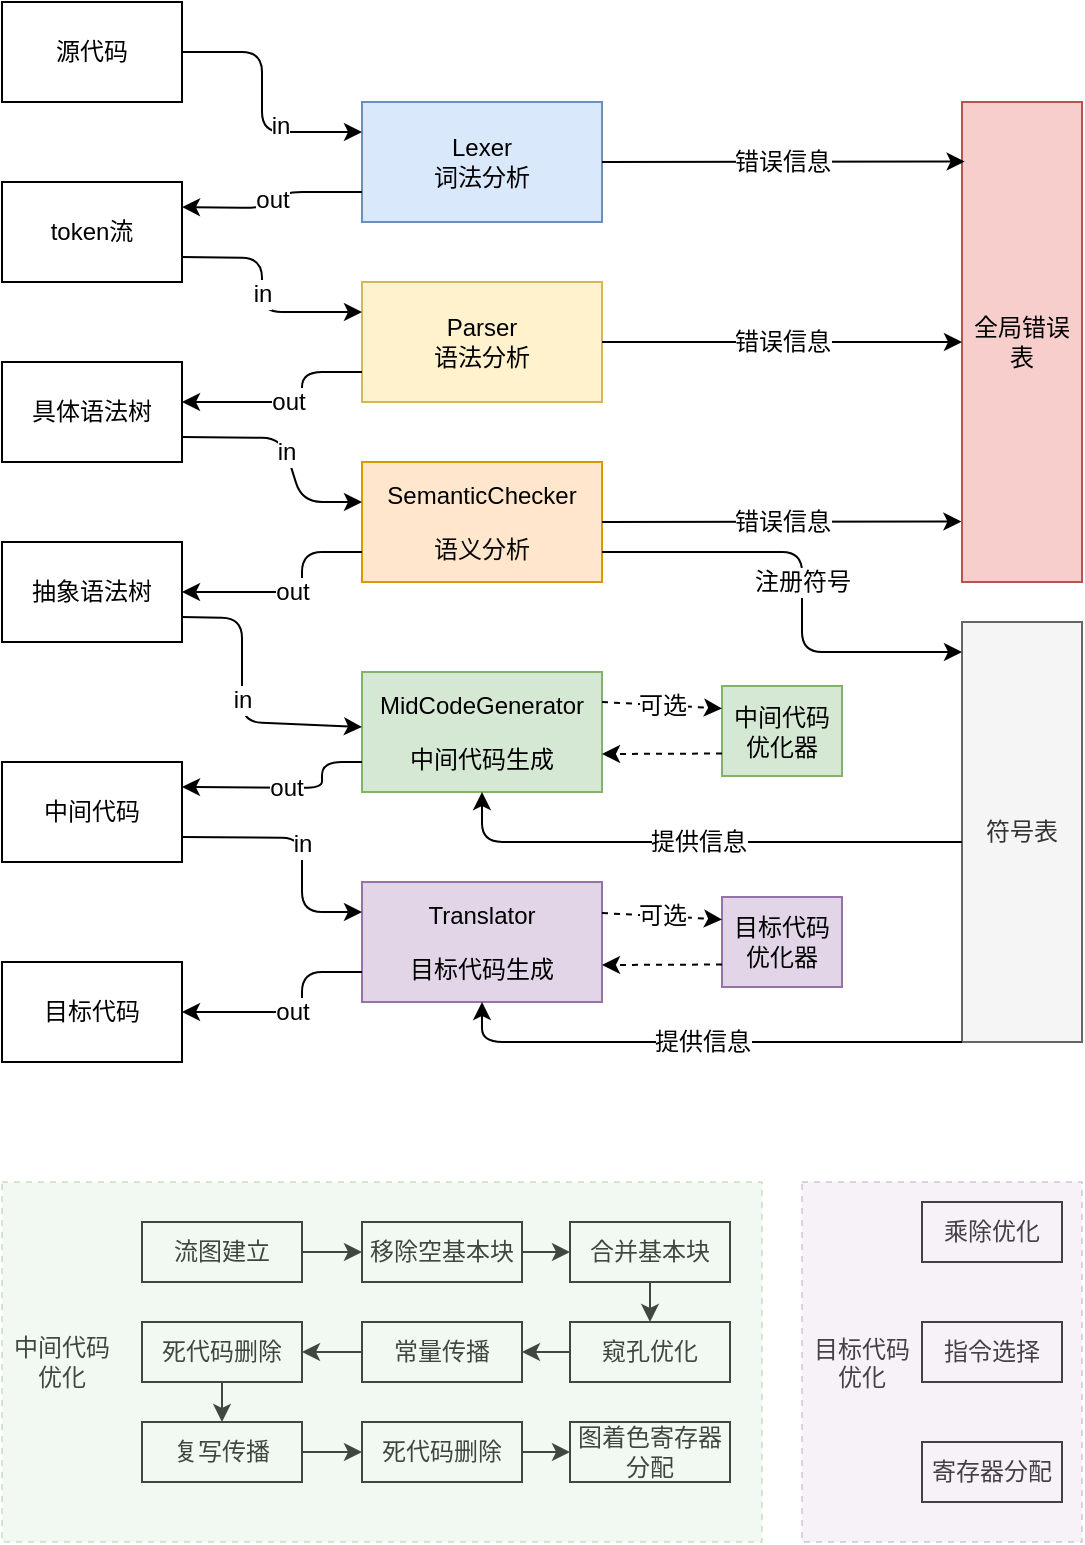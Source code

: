 <mxfile>
    <diagram id="nn-YYDReAScUIo4XO1Hx" name="第 1 页">
        <mxGraphModel dx="750" dy="890" grid="1" gridSize="10" guides="1" tooltips="1" connect="1" arrows="1" fold="1" page="1" pageScale="1" pageWidth="827" pageHeight="1169" math="0" shadow="0">
            <root>
                <mxCell id="0"/>
                <mxCell id="1" parent="0"/>
                <mxCell id="2" value="源代码" style="rounded=0;whiteSpace=wrap;html=1;" vertex="1" parent="1">
                    <mxGeometry x="130" y="220" width="90" height="50" as="geometry"/>
                </mxCell>
                <mxCell id="3" value="token流" style="rounded=0;whiteSpace=wrap;html=1;" vertex="1" parent="1">
                    <mxGeometry x="130" y="310" width="90" height="50" as="geometry"/>
                </mxCell>
                <mxCell id="4" value="具体语法树" style="rounded=0;whiteSpace=wrap;html=1;" vertex="1" parent="1">
                    <mxGeometry x="130" y="400" width="90" height="50" as="geometry"/>
                </mxCell>
                <mxCell id="5" value="抽象语法树" style="rounded=0;whiteSpace=wrap;html=1;" vertex="1" parent="1">
                    <mxGeometry x="130" y="490" width="90" height="50" as="geometry"/>
                </mxCell>
                <mxCell id="6" value="中间代码" style="rounded=0;whiteSpace=wrap;html=1;" vertex="1" parent="1">
                    <mxGeometry x="130" y="600" width="90" height="50" as="geometry"/>
                </mxCell>
                <mxCell id="7" value="目标代码" style="rounded=0;whiteSpace=wrap;html=1;" vertex="1" parent="1">
                    <mxGeometry x="130" y="700" width="90" height="50" as="geometry"/>
                </mxCell>
                <mxCell id="8" value="Lexer&lt;br&gt;词法分析" style="rounded=0;whiteSpace=wrap;html=1;fillColor=#dae8fc;strokeColor=#6c8ebf;" vertex="1" parent="1">
                    <mxGeometry x="310" y="270" width="120" height="60" as="geometry"/>
                </mxCell>
                <mxCell id="9" value="Parser&lt;br&gt;语法分析" style="rounded=0;whiteSpace=wrap;html=1;fillColor=#fff2cc;strokeColor=#d6b656;" vertex="1" parent="1">
                    <mxGeometry x="310" y="360" width="120" height="60" as="geometry"/>
                </mxCell>
                <mxCell id="10" value="&lt;pre style=&quot;color: rgb(8 , 8 , 8)&quot;&gt;&lt;span style=&quot;color: rgb(0 , 0 , 0)&quot;&gt;&lt;font style=&quot;font-size: 12px&quot; face=&quot;Helvetica&quot;&gt;SemanticChecker&lt;/font&gt;&lt;/span&gt;&lt;/pre&gt;&lt;pre style=&quot;color: rgb(8 , 8 , 8)&quot;&gt;语义分析&lt;/pre&gt;" style="rounded=0;whiteSpace=wrap;html=1;fillColor=#ffe6cc;strokeColor=#d79b00;" vertex="1" parent="1">
                    <mxGeometry x="310" y="450" width="120" height="60" as="geometry"/>
                </mxCell>
                <mxCell id="11" value="&lt;pre&gt;&lt;font face=&quot;Helvetica&quot;&gt;MidCodeGenerator&lt;/font&gt;&lt;/pre&gt;&lt;pre&gt;&lt;font face=&quot;Helvetica&quot;&gt;中间代码生成&lt;/font&gt;&lt;/pre&gt;" style="rounded=0;whiteSpace=wrap;html=1;fillColor=#d5e8d4;strokeColor=#82b366;" vertex="1" parent="1">
                    <mxGeometry x="310" y="555" width="120" height="60" as="geometry"/>
                </mxCell>
                <mxCell id="12" value="&lt;pre&gt;&lt;font face=&quot;Helvetica&quot;&gt;Translator&lt;/font&gt;&lt;/pre&gt;&lt;pre&gt;&lt;font face=&quot;Helvetica&quot;&gt;目标代码生成&lt;/font&gt;&lt;/pre&gt;" style="rounded=0;whiteSpace=wrap;html=1;fillColor=#e1d5e7;strokeColor=#9673a6;" vertex="1" parent="1">
                    <mxGeometry x="310" y="660" width="120" height="60" as="geometry"/>
                </mxCell>
                <mxCell id="13" value="" style="endArrow=classic;html=1;fontFamily=Helvetica;fontSize=12;exitX=1;exitY=0.5;exitDx=0;exitDy=0;entryX=0;entryY=0.25;entryDx=0;entryDy=0;" edge="1" parent="1" source="2" target="8">
                    <mxGeometry width="50" height="50" relative="1" as="geometry">
                        <mxPoint x="380" y="570" as="sourcePoint"/>
                        <mxPoint x="430" y="520" as="targetPoint"/>
                        <Array as="points">
                            <mxPoint x="260" y="245"/>
                            <mxPoint x="260" y="285"/>
                        </Array>
                    </mxGeometry>
                </mxCell>
                <mxCell id="40" value="in" style="edgeLabel;html=1;align=center;verticalAlign=middle;resizable=0;points=[];fontSize=12;fontFamily=Helvetica;" vertex="1" connectable="0" parent="13">
                    <mxGeometry x="0.372" y="3" relative="1" as="geometry">
                        <mxPoint as="offset"/>
                    </mxGeometry>
                </mxCell>
                <mxCell id="15" value="out" style="endArrow=classic;html=1;fontFamily=Helvetica;fontSize=12;exitX=0;exitY=0.75;exitDx=0;exitDy=0;entryX=1;entryY=0.25;entryDx=0;entryDy=0;" edge="1" parent="1" source="8" target="3">
                    <mxGeometry width="50" height="50" relative="1" as="geometry">
                        <mxPoint x="380" y="570" as="sourcePoint"/>
                        <mxPoint x="430" y="520" as="targetPoint"/>
                        <Array as="points">
                            <mxPoint x="270" y="315"/>
                            <mxPoint x="260" y="323"/>
                        </Array>
                    </mxGeometry>
                </mxCell>
                <mxCell id="16" value="in" style="endArrow=classic;html=1;fontFamily=Helvetica;fontSize=12;exitX=1;exitY=0.75;exitDx=0;exitDy=0;entryX=0;entryY=0.25;entryDx=0;entryDy=0;" edge="1" parent="1" source="3" target="9">
                    <mxGeometry width="50" height="50" relative="1" as="geometry">
                        <mxPoint x="380" y="570" as="sourcePoint"/>
                        <mxPoint x="430" y="520" as="targetPoint"/>
                        <Array as="points">
                            <mxPoint x="260" y="348"/>
                            <mxPoint x="260" y="375"/>
                        </Array>
                    </mxGeometry>
                </mxCell>
                <mxCell id="17" value="out" style="endArrow=classic;html=1;fontFamily=Helvetica;fontSize=12;exitX=0;exitY=0.75;exitDx=0;exitDy=0;entryX=1;entryY=0.4;entryDx=0;entryDy=0;entryPerimeter=0;" edge="1" parent="1" source="9" target="4">
                    <mxGeometry width="50" height="50" relative="1" as="geometry">
                        <mxPoint x="380" y="570" as="sourcePoint"/>
                        <mxPoint x="430" y="520" as="targetPoint"/>
                        <Array as="points">
                            <mxPoint x="280" y="405"/>
                            <mxPoint x="280" y="420"/>
                        </Array>
                    </mxGeometry>
                </mxCell>
                <mxCell id="18" value="in" style="endArrow=classic;html=1;fontFamily=Helvetica;fontSize=12;exitX=1;exitY=0.75;exitDx=0;exitDy=0;" edge="1" parent="1" source="4">
                    <mxGeometry width="50" height="50" relative="1" as="geometry">
                        <mxPoint x="380" y="570" as="sourcePoint"/>
                        <mxPoint x="310" y="470" as="targetPoint"/>
                        <Array as="points">
                            <mxPoint x="270" y="438"/>
                            <mxPoint x="280" y="470"/>
                        </Array>
                    </mxGeometry>
                </mxCell>
                <mxCell id="19" value="out" style="endArrow=classic;html=1;fontFamily=Helvetica;fontSize=12;exitX=0;exitY=0.75;exitDx=0;exitDy=0;entryX=1;entryY=0.5;entryDx=0;entryDy=0;" edge="1" parent="1" source="10" target="5">
                    <mxGeometry width="50" height="50" relative="1" as="geometry">
                        <mxPoint x="380" y="570" as="sourcePoint"/>
                        <mxPoint x="430" y="520" as="targetPoint"/>
                        <Array as="points">
                            <mxPoint x="280" y="495"/>
                            <mxPoint x="280" y="515"/>
                        </Array>
                    </mxGeometry>
                </mxCell>
                <mxCell id="20" value="in" style="endArrow=classic;html=1;fontFamily=Helvetica;fontSize=12;exitX=1;exitY=0.75;exitDx=0;exitDy=0;" edge="1" parent="1" source="5" target="11">
                    <mxGeometry width="50" height="50" relative="1" as="geometry">
                        <mxPoint x="380" y="570" as="sourcePoint"/>
                        <mxPoint x="430" y="520" as="targetPoint"/>
                        <Array as="points">
                            <mxPoint x="250" y="528"/>
                            <mxPoint x="250" y="580"/>
                        </Array>
                    </mxGeometry>
                </mxCell>
                <mxCell id="21" value="out" style="endArrow=classic;html=1;fontFamily=Helvetica;fontSize=12;exitX=0;exitY=0.75;exitDx=0;exitDy=0;entryX=1;entryY=0.25;entryDx=0;entryDy=0;" edge="1" parent="1" source="11" target="6">
                    <mxGeometry width="50" height="50" relative="1" as="geometry">
                        <mxPoint x="380" y="570" as="sourcePoint"/>
                        <mxPoint x="430" y="520" as="targetPoint"/>
                        <Array as="points">
                            <mxPoint x="290" y="600"/>
                            <mxPoint x="290" y="613"/>
                        </Array>
                    </mxGeometry>
                </mxCell>
                <mxCell id="22" value="in" style="endArrow=classic;html=1;fontFamily=Helvetica;fontSize=12;exitX=1;exitY=0.75;exitDx=0;exitDy=0;entryX=0;entryY=0.25;entryDx=0;entryDy=0;" edge="1" parent="1" source="6" target="12">
                    <mxGeometry width="50" height="50" relative="1" as="geometry">
                        <mxPoint x="380" y="570" as="sourcePoint"/>
                        <mxPoint x="430" y="520" as="targetPoint"/>
                        <Array as="points">
                            <mxPoint x="280" y="638"/>
                            <mxPoint x="280" y="675"/>
                        </Array>
                    </mxGeometry>
                </mxCell>
                <mxCell id="23" value="out" style="endArrow=classic;html=1;fontFamily=Helvetica;fontSize=12;exitX=0;exitY=0.75;exitDx=0;exitDy=0;entryX=1;entryY=0.5;entryDx=0;entryDy=0;" edge="1" parent="1" source="12" target="7">
                    <mxGeometry width="50" height="50" relative="1" as="geometry">
                        <mxPoint x="380" y="570" as="sourcePoint"/>
                        <mxPoint x="430" y="520" as="targetPoint"/>
                        <Array as="points">
                            <mxPoint x="280" y="705"/>
                            <mxPoint x="280" y="725"/>
                        </Array>
                    </mxGeometry>
                </mxCell>
                <mxCell id="24" value="全局错误表" style="rounded=0;whiteSpace=wrap;html=1;labelBackgroundColor=none;fontFamily=Helvetica;fontSize=12;fillColor=#f8cecc;strokeColor=#b85450;" vertex="1" parent="1">
                    <mxGeometry x="610" y="270" width="60" height="240" as="geometry"/>
                </mxCell>
                <mxCell id="25" value="错误信息" style="endArrow=classic;html=1;fontFamily=Helvetica;fontSize=12;exitX=1;exitY=0.5;exitDx=0;exitDy=0;entryX=-0.005;entryY=0.874;entryDx=0;entryDy=0;entryPerimeter=0;" edge="1" parent="1" source="10" target="24">
                    <mxGeometry width="50" height="50" relative="1" as="geometry">
                        <mxPoint x="470" y="570" as="sourcePoint"/>
                        <mxPoint x="520" y="520" as="targetPoint"/>
                    </mxGeometry>
                </mxCell>
                <mxCell id="26" value="错误信息" style="endArrow=classic;html=1;fontFamily=Helvetica;fontSize=12;exitX=1;exitY=0.5;exitDx=0;exitDy=0;" edge="1" parent="1" source="9" target="24">
                    <mxGeometry width="50" height="50" relative="1" as="geometry">
                        <mxPoint x="470" y="570" as="sourcePoint"/>
                        <mxPoint x="520" y="520" as="targetPoint"/>
                    </mxGeometry>
                </mxCell>
                <mxCell id="27" value="错误信息" style="endArrow=classic;html=1;fontFamily=Helvetica;fontSize=12;exitX=1;exitY=0.5;exitDx=0;exitDy=0;entryX=0.022;entryY=0.124;entryDx=0;entryDy=0;entryPerimeter=0;" edge="1" parent="1" source="8" target="24">
                    <mxGeometry width="50" height="50" relative="1" as="geometry">
                        <mxPoint x="470" y="570" as="sourcePoint"/>
                        <mxPoint x="540" y="300" as="targetPoint"/>
                    </mxGeometry>
                </mxCell>
                <mxCell id="28" value="符号表" style="rounded=0;whiteSpace=wrap;html=1;labelBackgroundColor=none;fontFamily=Helvetica;fontSize=12;fillColor=#f5f5f5;fontColor=#333333;strokeColor=#666666;" vertex="1" parent="1">
                    <mxGeometry x="610" y="530" width="60" height="210" as="geometry"/>
                </mxCell>
                <mxCell id="30" value="中间代码优化器" style="rounded=0;whiteSpace=wrap;html=1;labelBackgroundColor=none;fontFamily=Helvetica;fontSize=12;fillColor=#d5e8d4;strokeColor=#82b366;" vertex="1" parent="1">
                    <mxGeometry x="490" y="562" width="60" height="45" as="geometry"/>
                </mxCell>
                <mxCell id="31" value="可选" style="endArrow=classic;html=1;fontFamily=Helvetica;fontSize=12;exitX=1;exitY=0.25;exitDx=0;exitDy=0;dashed=1;entryX=0;entryY=0.25;entryDx=0;entryDy=0;" edge="1" parent="1" source="11" target="30">
                    <mxGeometry width="50" height="50" relative="1" as="geometry">
                        <mxPoint x="470" y="570" as="sourcePoint"/>
                        <mxPoint x="470" y="570" as="targetPoint"/>
                    </mxGeometry>
                </mxCell>
                <mxCell id="32" value="" style="endArrow=classic;html=1;fontFamily=Helvetica;fontSize=12;exitX=0;exitY=0.75;exitDx=0;exitDy=0;dashed=1;" edge="1" parent="1" source="30">
                    <mxGeometry width="50" height="50" relative="1" as="geometry">
                        <mxPoint x="470" y="570" as="sourcePoint"/>
                        <mxPoint x="430" y="596" as="targetPoint"/>
                    </mxGeometry>
                </mxCell>
                <mxCell id="34" value="目标代码优化器" style="rounded=0;whiteSpace=wrap;html=1;labelBackgroundColor=none;fontFamily=Helvetica;fontSize=12;fillColor=#e1d5e7;strokeColor=#9673a6;" vertex="1" parent="1">
                    <mxGeometry x="490" y="667.5" width="60" height="45" as="geometry"/>
                </mxCell>
                <mxCell id="35" value="可选" style="endArrow=classic;html=1;fontFamily=Helvetica;fontSize=12;exitX=1;exitY=0.25;exitDx=0;exitDy=0;dashed=1;entryX=0;entryY=0.25;entryDx=0;entryDy=0;" edge="1" parent="1" target="34">
                    <mxGeometry width="50" height="50" relative="1" as="geometry">
                        <mxPoint x="430" y="675.5" as="sourcePoint"/>
                        <mxPoint x="470" y="675.5" as="targetPoint"/>
                    </mxGeometry>
                </mxCell>
                <mxCell id="36" value="" style="endArrow=classic;html=1;fontFamily=Helvetica;fontSize=12;exitX=0;exitY=0.75;exitDx=0;exitDy=0;dashed=1;" edge="1" parent="1" source="34">
                    <mxGeometry width="50" height="50" relative="1" as="geometry">
                        <mxPoint x="470" y="675.5" as="sourcePoint"/>
                        <mxPoint x="430" y="701.5" as="targetPoint"/>
                    </mxGeometry>
                </mxCell>
                <mxCell id="37" value="注册符号" style="endArrow=classic;html=1;fontFamily=Helvetica;fontSize=12;exitX=1;exitY=0.75;exitDx=0;exitDy=0;" edge="1" parent="1" source="10">
                    <mxGeometry width="50" height="50" relative="1" as="geometry">
                        <mxPoint x="470" y="570" as="sourcePoint"/>
                        <mxPoint x="610" y="545" as="targetPoint"/>
                        <Array as="points">
                            <mxPoint x="530" y="495"/>
                            <mxPoint x="530" y="545"/>
                        </Array>
                    </mxGeometry>
                </mxCell>
                <mxCell id="38" value="提供信息" style="endArrow=classic;html=1;fontFamily=Helvetica;fontSize=12;exitX=0;exitY=0.524;exitDx=0;exitDy=0;entryX=0.5;entryY=1;entryDx=0;entryDy=0;exitPerimeter=0;" edge="1" parent="1" source="28" target="11">
                    <mxGeometry width="50" height="50" relative="1" as="geometry">
                        <mxPoint x="470" y="570" as="sourcePoint"/>
                        <mxPoint x="520" y="520" as="targetPoint"/>
                        <Array as="points">
                            <mxPoint x="590" y="640"/>
                            <mxPoint x="370" y="640"/>
                        </Array>
                    </mxGeometry>
                </mxCell>
                <mxCell id="39" value="提供信息" style="endArrow=classic;html=1;fontFamily=Helvetica;fontSize=12;exitX=0;exitY=1;exitDx=0;exitDy=0;entryX=0.5;entryY=1;entryDx=0;entryDy=0;" edge="1" parent="1" source="28" target="12">
                    <mxGeometry width="50" height="50" relative="1" as="geometry">
                        <mxPoint x="470" y="570" as="sourcePoint"/>
                        <mxPoint x="520" y="520" as="targetPoint"/>
                        <Array as="points">
                            <mxPoint x="370" y="740"/>
                        </Array>
                    </mxGeometry>
                </mxCell>
                <mxCell id="42" value="中间代码优化" style="text;html=1;strokeColor=none;fillColor=none;align=center;verticalAlign=middle;whiteSpace=wrap;rounded=0;dashed=1;labelBackgroundColor=none;fontFamily=Helvetica;fontSize=12;opacity=50;" vertex="1" parent="1">
                    <mxGeometry x="130" y="830" width="60" height="140" as="geometry"/>
                </mxCell>
                <mxCell id="46" value="" style="edgeStyle=none;html=1;fontFamily=Helvetica;fontSize=12;" edge="1" parent="1" source="44" target="45">
                    <mxGeometry relative="1" as="geometry"/>
                </mxCell>
                <mxCell id="44" value="流图建立" style="rounded=0;whiteSpace=wrap;html=1;labelBackgroundColor=none;fontFamily=Helvetica;fontSize=12;fillColor=default;" vertex="1" parent="1">
                    <mxGeometry x="200" y="830" width="80" height="30" as="geometry"/>
                </mxCell>
                <mxCell id="48" value="" style="edgeStyle=none;html=1;fontFamily=Helvetica;fontSize=12;" edge="1" parent="1" source="45" target="47">
                    <mxGeometry relative="1" as="geometry"/>
                </mxCell>
                <mxCell id="45" value="移除空基本块" style="rounded=0;whiteSpace=wrap;html=1;labelBackgroundColor=none;fontFamily=Helvetica;fontSize=12;fillColor=default;" vertex="1" parent="1">
                    <mxGeometry x="310" y="830" width="80" height="30" as="geometry"/>
                </mxCell>
                <mxCell id="50" value="" style="edgeStyle=none;html=1;fontFamily=Helvetica;fontSize=12;" edge="1" parent="1" source="47" target="49">
                    <mxGeometry relative="1" as="geometry"/>
                </mxCell>
                <mxCell id="47" value="合并基本块" style="rounded=0;whiteSpace=wrap;html=1;labelBackgroundColor=none;fontFamily=Helvetica;fontSize=12;fillColor=default;" vertex="1" parent="1">
                    <mxGeometry x="414" y="830" width="80" height="30" as="geometry"/>
                </mxCell>
                <mxCell id="52" value="" style="edgeStyle=none;html=1;fontFamily=Helvetica;fontSize=12;" edge="1" parent="1" source="49" target="51">
                    <mxGeometry relative="1" as="geometry"/>
                </mxCell>
                <mxCell id="49" value="窥孔优化" style="rounded=0;whiteSpace=wrap;html=1;labelBackgroundColor=none;fontFamily=Helvetica;fontSize=12;fillColor=default;" vertex="1" parent="1">
                    <mxGeometry x="414" y="880" width="80" height="30" as="geometry"/>
                </mxCell>
                <mxCell id="54" value="" style="edgeStyle=none;html=1;fontFamily=Helvetica;fontSize=12;" edge="1" parent="1" source="51" target="53">
                    <mxGeometry relative="1" as="geometry"/>
                </mxCell>
                <mxCell id="51" value="常量传播" style="rounded=0;whiteSpace=wrap;html=1;labelBackgroundColor=none;fontFamily=Helvetica;fontSize=12;fillColor=default;" vertex="1" parent="1">
                    <mxGeometry x="310" y="880" width="80" height="30" as="geometry"/>
                </mxCell>
                <mxCell id="53" value="死代码删除" style="rounded=0;whiteSpace=wrap;html=1;labelBackgroundColor=none;fontFamily=Helvetica;fontSize=12;fillColor=default;" vertex="1" parent="1">
                    <mxGeometry x="200" y="880" width="80" height="30" as="geometry"/>
                </mxCell>
                <mxCell id="55" value="复写传播" style="rounded=0;whiteSpace=wrap;html=1;labelBackgroundColor=none;fontFamily=Helvetica;fontSize=12;fillColor=default;" vertex="1" parent="1">
                    <mxGeometry x="200" y="930" width="80" height="30" as="geometry"/>
                </mxCell>
                <mxCell id="56" value="" style="endArrow=classic;html=1;fontFamily=Helvetica;fontSize=12;exitX=0.5;exitY=1;exitDx=0;exitDy=0;" edge="1" parent="1" source="53" target="55">
                    <mxGeometry width="50" height="50" relative="1" as="geometry">
                        <mxPoint x="430" y="890" as="sourcePoint"/>
                        <mxPoint x="480" y="840" as="targetPoint"/>
                    </mxGeometry>
                </mxCell>
                <mxCell id="58" value="死代码删除" style="rounded=0;whiteSpace=wrap;html=1;labelBackgroundColor=none;fontFamily=Helvetica;fontSize=12;fillColor=default;" vertex="1" parent="1">
                    <mxGeometry x="310" y="930" width="80" height="30" as="geometry"/>
                </mxCell>
                <mxCell id="59" value="图着色寄存器分配" style="rounded=0;whiteSpace=wrap;html=1;labelBackgroundColor=none;fontFamily=Helvetica;fontSize=12;fillColor=default;" vertex="1" parent="1">
                    <mxGeometry x="414" y="930" width="80" height="30" as="geometry"/>
                </mxCell>
                <mxCell id="60" value="" style="endArrow=classic;html=1;fontFamily=Helvetica;fontSize=12;entryX=0;entryY=0.5;entryDx=0;entryDy=0;exitX=1;exitY=0.5;exitDx=0;exitDy=0;" edge="1" parent="1" source="55" target="58">
                    <mxGeometry width="50" height="50" relative="1" as="geometry">
                        <mxPoint x="430" y="880" as="sourcePoint"/>
                        <mxPoint x="480" y="830" as="targetPoint"/>
                    </mxGeometry>
                </mxCell>
                <mxCell id="61" value="" style="endArrow=classic;html=1;fontFamily=Helvetica;fontSize=12;entryX=0;entryY=0.5;entryDx=0;entryDy=0;" edge="1" parent="1" target="59">
                    <mxGeometry width="50" height="50" relative="1" as="geometry">
                        <mxPoint x="390" y="945" as="sourcePoint"/>
                        <mxPoint x="320" y="955" as="targetPoint"/>
                    </mxGeometry>
                </mxCell>
                <mxCell id="41" value="" style="rounded=0;whiteSpace=wrap;html=1;labelBackgroundColor=none;fontFamily=Helvetica;fontSize=12;dashed=1;fillColor=#d5e8d4;strokeColor=#82b366;opacity=30;" vertex="1" parent="1">
                    <mxGeometry x="130" y="810" width="380" height="180" as="geometry"/>
                </mxCell>
                <mxCell id="63" value="目标代码&#10;优化" style="text;strokeColor=none;fillColor=none;align=center;verticalAlign=middle;spacingLeft=4;spacingRight=4;overflow=hidden;points=[[0,0.5],[1,0.5]];portConstraint=eastwest;rotatable=0;labelBackgroundColor=none;fontFamily=Helvetica;fontSize=12;opacity=30;" vertex="1" parent="1">
                    <mxGeometry x="530" y="875" width="60" height="50" as="geometry"/>
                </mxCell>
                <mxCell id="64" value="乘除优化" style="rounded=0;whiteSpace=wrap;html=1;labelBackgroundColor=none;fontFamily=Helvetica;fontSize=12;fillColor=default;" vertex="1" parent="1">
                    <mxGeometry x="590" y="820" width="70" height="30" as="geometry"/>
                </mxCell>
                <mxCell id="65" value="指令选择" style="rounded=0;whiteSpace=wrap;html=1;labelBackgroundColor=none;fontFamily=Helvetica;fontSize=12;fillColor=default;" vertex="1" parent="1">
                    <mxGeometry x="590" y="880" width="70" height="30" as="geometry"/>
                </mxCell>
                <mxCell id="66" value="寄存器分配" style="rounded=0;whiteSpace=wrap;html=1;labelBackgroundColor=none;fontFamily=Helvetica;fontSize=12;fillColor=default;" vertex="1" parent="1">
                    <mxGeometry x="590" y="940" width="70" height="30" as="geometry"/>
                </mxCell>
                <mxCell id="62" value="" style="rounded=0;whiteSpace=wrap;html=1;labelBackgroundColor=none;fontFamily=Helvetica;fontSize=12;dashed=1;fillColor=#e1d5e7;strokeColor=#9673a6;opacity=30;" vertex="1" parent="1">
                    <mxGeometry x="530" y="810" width="140" height="180" as="geometry"/>
                </mxCell>
            </root>
        </mxGraphModel>
    </diagram>
</mxfile>